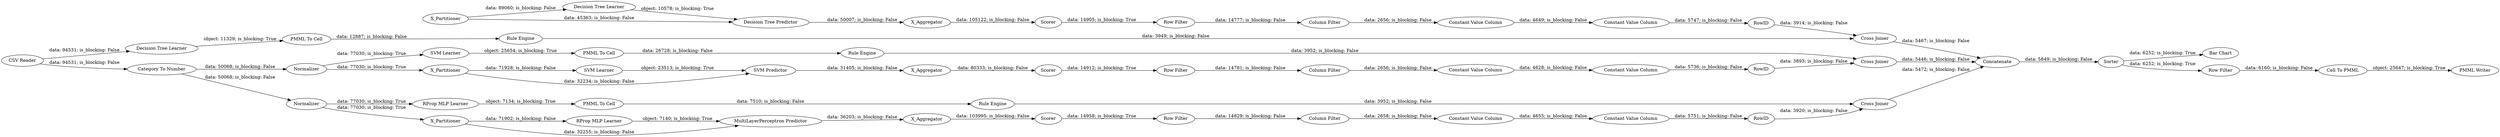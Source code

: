 digraph {
	"-2325345371194429152_9" [label="Row Filter"]
	"-5298418475753394839_22" [label="PMML To Cell"]
	"4007602433596124130_294" [label="Column Filter"]
	"3628083047674562061_31" [label="SVM Learner"]
	"536653720101687741_31" [label="Decision Tree Learner"]
	"536653720101687741_32" [label="Decision Tree Predictor"]
	"-58232859816825815_8" [label=Scorer]
	"-6614374150893580176_33" [label="SVM Learner"]
	"3628083047674562061_40" [label=Normalizer]
	"536653720101687741_38" [label="Cross Joiner"]
	"-5298418475753394839_34" [label="Rule Engine"]
	"3628083047674562061_7" [label=X_Aggregator]
	"1946415900350953351_302" [label="PMML Writer"]
	"-4575227998554980463_294" [label="Column Filter"]
	"-5298418475753394839_35" [label="RProp MLP Learner"]
	"4007602433596124130_292" [label="Constant Value Column"]
	"-58232859816825815_7" [label=X_Aggregator]
	"-2325345371194429152_293" [label=RowID]
	"-6614374150893580176_35" [label="Rule Engine"]
	"536653720101687741_39" [label=Scorer]
	"-5576928173230165426_33" [label="Decision Tree Learner"]
	"3628083047674562061_39" [label="Cross Joiner"]
	"1946415900350953351_298" [label=Concatenate]
	"-58232859816825815_5" [label="RProp MLP Learner"]
	"-4575227998554980463_9" [label="Row Filter"]
	"1946415900350953351_303" [label="Bar Chart"]
	"3628083047674562061_32" [label="SVM Predictor"]
	"1946415900350953351_300" [label="Row Filter"]
	"-58232859816825815_295" [label="Cross Joiner"]
	"-4575227998554980463_292" [label="Constant Value Column"]
	"-2325345371194429152_290" [label="Constant Value Column"]
	"-58232859816825815_4" [label=X_Partitioner]
	"1946415900350953351_301" [label="Cell To PMML"]
	"4007602433596124130_290" [label="Constant Value Column"]
	"1946415900350953351_1" [label="CSV Reader"]
	"-4575227998554980463_290" [label="Constant Value Column"]
	"536653720101687741_309" [label=X_Partitioner]
	"1946415900350953351_2" [label="Category To Number"]
	"4007602433596124130_9" [label="Row Filter"]
	"-5576928173230165426_28" [label="PMML To Cell"]
	"3628083047674562061_41" [label=Scorer]
	"-6614374150893580176_34" [label="PMML To Cell"]
	"-2325345371194429152_292" [label="Constant Value Column"]
	"3628083047674562061_305" [label=X_Partitioner]
	"536653720101687741_7" [label=X_Aggregator]
	"1946415900350953351_299" [label=Sorter]
	"-2325345371194429152_294" [label="Column Filter"]
	"4007602433596124130_293" [label=RowID]
	"-58232859816825815_3" [label=Normalizer]
	"-5576928173230165426_34" [label="Rule Engine"]
	"-58232859816825815_6" [label="MultiLayerPerceptron Predictor"]
	"-4575227998554980463_293" [label=RowID]
	"-58232859816825815_295" -> "1946415900350953351_298" [label="data: 5472; is_blocking: False"]
	"-58232859816825815_3" -> "-5298418475753394839_35" [label="data: 77030; is_blocking: True"]
	"-4575227998554980463_9" -> "-4575227998554980463_294" [label="data: 14781; is_blocking: False"]
	"536653720101687741_38" -> "1946415900350953351_298" [label="data: 5467; is_blocking: False"]
	"-58232859816825815_8" -> "4007602433596124130_9" [label="data: 14958; is_blocking: True"]
	"-6614374150893580176_35" -> "3628083047674562061_39" [label="data: 3952; is_blocking: False"]
	"536653720101687741_32" -> "536653720101687741_7" [label="data: 50007; is_blocking: False"]
	"-6614374150893580176_33" -> "-6614374150893580176_34" [label="object: 25654; is_blocking: True"]
	"-2325345371194429152_294" -> "-2325345371194429152_290" [label="data: 2656; is_blocking: False"]
	"3628083047674562061_32" -> "3628083047674562061_7" [label="data: 31405; is_blocking: False"]
	"3628083047674562061_40" -> "-6614374150893580176_33" [label="data: 77030; is_blocking: True"]
	"4007602433596124130_293" -> "-58232859816825815_295" [label="data: 3920; is_blocking: False"]
	"-5576928173230165426_33" -> "-5576928173230165426_28" [label="object: 11329; is_blocking: True"]
	"-58232859816825815_6" -> "-58232859816825815_7" [label="data: 36203; is_blocking: False"]
	"-5576928173230165426_34" -> "536653720101687741_38" [label="data: 3949; is_blocking: False"]
	"-4575227998554980463_292" -> "-4575227998554980463_293" [label="data: 5736; is_blocking: False"]
	"-2325345371194429152_290" -> "-2325345371194429152_292" [label="data: 4649; is_blocking: False"]
	"-5298418475753394839_34" -> "-58232859816825815_295" [label="data: 3952; is_blocking: False"]
	"3628083047674562061_7" -> "3628083047674562061_41" [label="data: 80333; is_blocking: False"]
	"3628083047674562061_305" -> "3628083047674562061_32" [label="data: 32234; is_blocking: False"]
	"536653720101687741_39" -> "-2325345371194429152_9" [label="data: 14905; is_blocking: True"]
	"-2325345371194429152_293" -> "536653720101687741_38" [label="data: 3914; is_blocking: False"]
	"1946415900350953351_2" -> "-58232859816825815_3" [label="data: 50068; is_blocking: False"]
	"-4575227998554980463_293" -> "3628083047674562061_39" [label="data: 3893; is_blocking: False"]
	"1946415900350953351_1" -> "-5576928173230165426_33" [label="data: 94531; is_blocking: False"]
	"1946415900350953351_2" -> "3628083047674562061_40" [label="data: 50068; is_blocking: False"]
	"536653720101687741_7" -> "536653720101687741_39" [label="data: 105122; is_blocking: False"]
	"-58232859816825815_4" -> "-58232859816825815_6" [label="data: 32255; is_blocking: False"]
	"-4575227998554980463_290" -> "-4575227998554980463_292" [label="data: 4628; is_blocking: False"]
	"536653720101687741_309" -> "536653720101687741_31" [label="data: 89060; is_blocking: False"]
	"4007602433596124130_290" -> "4007602433596124130_292" [label="data: 4655; is_blocking: False"]
	"3628083047674562061_31" -> "3628083047674562061_32" [label="object: 23513; is_blocking: True"]
	"1946415900350953351_300" -> "1946415900350953351_301" [label="data: 6160; is_blocking: False"]
	"4007602433596124130_9" -> "4007602433596124130_294" [label="data: 14829; is_blocking: False"]
	"-58232859816825815_3" -> "-58232859816825815_4" [label="data: 77030; is_blocking: True"]
	"3628083047674562061_39" -> "1946415900350953351_298" [label="data: 5446; is_blocking: False"]
	"4007602433596124130_292" -> "4007602433596124130_293" [label="data: 5751; is_blocking: False"]
	"-58232859816825815_5" -> "-58232859816825815_6" [label="object: 7140; is_blocking: True"]
	"-58232859816825815_4" -> "-58232859816825815_5" [label="data: 71902; is_blocking: False"]
	"3628083047674562061_40" -> "3628083047674562061_305" [label="data: 77030; is_blocking: True"]
	"3628083047674562061_41" -> "-4575227998554980463_9" [label="data: 14912; is_blocking: True"]
	"1946415900350953351_301" -> "1946415900350953351_302" [label="object: 25647; is_blocking: True"]
	"-5576928173230165426_28" -> "-5576928173230165426_34" [label="data: 12887; is_blocking: False"]
	"-2325345371194429152_292" -> "-2325345371194429152_293" [label="data: 5747; is_blocking: False"]
	"1946415900350953351_298" -> "1946415900350953351_299" [label="data: 5849; is_blocking: False"]
	"-58232859816825815_7" -> "-58232859816825815_8" [label="data: 103995; is_blocking: False"]
	"3628083047674562061_305" -> "3628083047674562061_31" [label="data: 71928; is_blocking: False"]
	"1946415900350953351_299" -> "1946415900350953351_303" [label="data: 6252; is_blocking: True"]
	"1946415900350953351_1" -> "1946415900350953351_2" [label="data: 94531; is_blocking: False"]
	"-5298418475753394839_35" -> "-5298418475753394839_22" [label="object: 7134; is_blocking: True"]
	"536653720101687741_31" -> "536653720101687741_32" [label="object: 10578; is_blocking: True"]
	"536653720101687741_309" -> "536653720101687741_32" [label="data: 45363; is_blocking: False"]
	"-5298418475753394839_22" -> "-5298418475753394839_34" [label="data: 7510; is_blocking: False"]
	"-6614374150893580176_34" -> "-6614374150893580176_35" [label="data: 26728; is_blocking: False"]
	"1946415900350953351_299" -> "1946415900350953351_300" [label="data: 6252; is_blocking: True"]
	"-4575227998554980463_294" -> "-4575227998554980463_290" [label="data: 2656; is_blocking: False"]
	"4007602433596124130_294" -> "4007602433596124130_290" [label="data: 2658; is_blocking: False"]
	"-2325345371194429152_9" -> "-2325345371194429152_294" [label="data: 14777; is_blocking: False"]
	rankdir=LR
}
